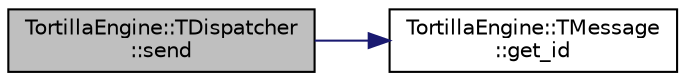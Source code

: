 digraph "TortillaEngine::TDispatcher::send"
{
 // LATEX_PDF_SIZE
  edge [fontname="Helvetica",fontsize="10",labelfontname="Helvetica",labelfontsize="10"];
  node [fontname="Helvetica",fontsize="10",shape=record];
  rankdir="LR";
  Node1 [label="TortillaEngine::TDispatcher\l::send",height=0.2,width=0.4,color="black", fillcolor="grey75", style="filled", fontcolor="black",tooltip="Sends a message to all the observers subscribed to this message id."];
  Node1 -> Node2 [color="midnightblue",fontsize="10",style="solid",fontname="Helvetica"];
  Node2 [label="TortillaEngine::TMessage\l::get_id",height=0.2,width=0.4,color="black", fillcolor="white", style="filled",URL="$class_tortilla_engine_1_1_t_message.html#a0e71f0cd0d4bbb1c2b4b782ef4fb63b5",tooltip="Gets the id of the message."];
}
